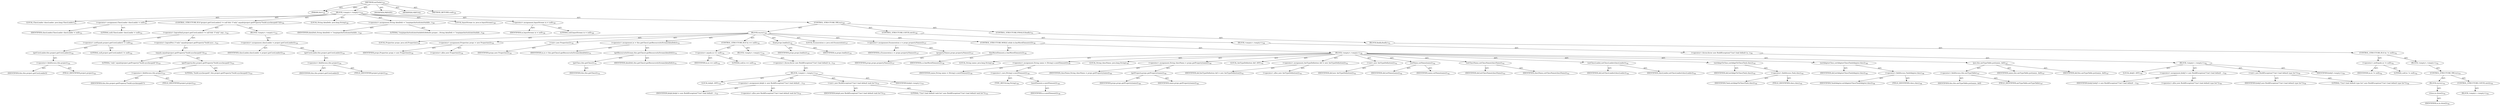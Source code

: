 digraph "initTasks" {  
"111669149726" [label = <(METHOD,initTasks)<SUB>720</SUB>> ]
"115964117007" [label = <(PARAM,this)<SUB>720</SUB>> ]
"25769803862" [label = <(BLOCK,&lt;empty&gt;,&lt;empty&gt;)<SUB>720</SUB>> ]
"94489280554" [label = <(LOCAL,ClassLoader classLoader: java.lang.ClassLoader)<SUB>721</SUB>> ]
"30064771452" [label = <(&lt;operator&gt;.assignment,ClassLoader classLoader = null)<SUB>721</SUB>> ]
"68719477090" [label = <(IDENTIFIER,classLoader,ClassLoader classLoader = null)<SUB>721</SUB>> ]
"90194313271" [label = <(LITERAL,null,ClassLoader classLoader = null)<SUB>721</SUB>> ]
"47244640296" [label = <(CONTROL_STRUCTURE,IF,if (project.getCoreLoader() != null &amp;&amp; !(&quot;only&quot;.equals(project.getProperty(&quot;build.sysclasspath&quot;)))))<SUB>722</SUB>> ]
"30064771453" [label = <(&lt;operator&gt;.logicalAnd,project.getCoreLoader() != null &amp;&amp; !(&quot;only&quot;.equ...)<SUB>722</SUB>> ]
"30064771454" [label = <(&lt;operator&gt;.notEquals,project.getCoreLoader() != null)<SUB>722</SUB>> ]
"30064771455" [label = <(getCoreLoader,this.project.getCoreLoader())<SUB>722</SUB>> ]
"30064771456" [label = <(&lt;operator&gt;.fieldAccess,this.project)<SUB>722</SUB>> ]
"68719477091" [label = <(IDENTIFIER,this,this.project.getCoreLoader())> ]
"55834574944" [label = <(FIELD_IDENTIFIER,project,project)<SUB>722</SUB>> ]
"90194313272" [label = <(LITERAL,null,project.getCoreLoader() != null)<SUB>722</SUB>> ]
"30064771457" [label = <(&lt;operator&gt;.logicalNot,!(&quot;only&quot;.equals(project.getProperty(&quot;build.sysc...)<SUB>723</SUB>> ]
"30064771458" [label = <(equals,equals(project.getProperty(&quot;build.sysclasspath&quot;)))<SUB>723</SUB>> ]
"90194313273" [label = <(LITERAL,&quot;only&quot;,equals(project.getProperty(&quot;build.sysclasspath&quot;)))<SUB>723</SUB>> ]
"30064771459" [label = <(getProperty,this.project.getProperty(&quot;build.sysclasspath&quot;))<SUB>723</SUB>> ]
"30064771460" [label = <(&lt;operator&gt;.fieldAccess,this.project)<SUB>723</SUB>> ]
"68719477092" [label = <(IDENTIFIER,this,this.project.getProperty(&quot;build.sysclasspath&quot;))> ]
"55834574945" [label = <(FIELD_IDENTIFIER,project,project)<SUB>723</SUB>> ]
"90194313274" [label = <(LITERAL,&quot;build.sysclasspath&quot;,this.project.getProperty(&quot;build.sysclasspath&quot;))<SUB>723</SUB>> ]
"25769803863" [label = <(BLOCK,&lt;empty&gt;,&lt;empty&gt;)<SUB>723</SUB>> ]
"30064771461" [label = <(&lt;operator&gt;.assignment,classLoader = project.getCoreLoader())<SUB>724</SUB>> ]
"68719477093" [label = <(IDENTIFIER,classLoader,classLoader = project.getCoreLoader())<SUB>724</SUB>> ]
"30064771462" [label = <(getCoreLoader,this.project.getCoreLoader())<SUB>724</SUB>> ]
"30064771463" [label = <(&lt;operator&gt;.fieldAccess,this.project)<SUB>724</SUB>> ]
"68719477094" [label = <(IDENTIFIER,this,this.project.getCoreLoader())> ]
"55834574946" [label = <(FIELD_IDENTIFIER,project,project)<SUB>724</SUB>> ]
"94489280555" [label = <(LOCAL,String dataDefs: java.lang.String)<SUB>726</SUB>> ]
"30064771464" [label = <(&lt;operator&gt;.assignment,String dataDefs = &quot;/org/apache/tools/ant/taskde...)<SUB>726</SUB>> ]
"68719477095" [label = <(IDENTIFIER,dataDefs,String dataDefs = &quot;/org/apache/tools/ant/taskde...)<SUB>726</SUB>> ]
"90194313275" [label = <(LITERAL,&quot;/org/apache/tools/ant/taskdefs/defaults.proper...,String dataDefs = &quot;/org/apache/tools/ant/taskde...)<SUB>726</SUB>> ]
"94489280556" [label = <(LOCAL,InputStream in: java.io.InputStream)<SUB>728</SUB>> ]
"30064771465" [label = <(&lt;operator&gt;.assignment,InputStream in = null)<SUB>728</SUB>> ]
"68719477096" [label = <(IDENTIFIER,in,InputStream in = null)<SUB>728</SUB>> ]
"90194313276" [label = <(LITERAL,null,InputStream in = null)<SUB>728</SUB>> ]
"47244640297" [label = <(CONTROL_STRUCTURE,TRY,try)<SUB>729</SUB>> ]
"25769803864" [label = <(BLOCK,try,try)<SUB>729</SUB>> ]
"94489280557" [label = <(LOCAL,Properties props: java.util.Properties)<SUB>730</SUB>> ]
"30064771466" [label = <(&lt;operator&gt;.assignment,Properties props = new Properties())<SUB>730</SUB>> ]
"68719477097" [label = <(IDENTIFIER,props,Properties props = new Properties())<SUB>730</SUB>> ]
"30064771467" [label = <(&lt;operator&gt;.alloc,new Properties())<SUB>730</SUB>> ]
"30064771468" [label = <(&lt;init&gt;,new Properties())<SUB>730</SUB>> ]
"68719477098" [label = <(IDENTIFIER,props,new Properties())<SUB>730</SUB>> ]
"30064771469" [label = <(&lt;operator&gt;.assignment,in = this.getClass().getResourceAsStream(dataDefs))<SUB>731</SUB>> ]
"68719477099" [label = <(IDENTIFIER,in,in = this.getClass().getResourceAsStream(dataDefs))<SUB>731</SUB>> ]
"30064771470" [label = <(getResourceAsStream,this.getClass().getResourceAsStream(dataDefs))<SUB>731</SUB>> ]
"30064771471" [label = <(getClass,this.getClass())<SUB>731</SUB>> ]
"68719476762" [label = <(IDENTIFIER,this,this.getClass())<SUB>731</SUB>> ]
"68719477100" [label = <(IDENTIFIER,dataDefs,this.getClass().getResourceAsStream(dataDefs))<SUB>731</SUB>> ]
"47244640298" [label = <(CONTROL_STRUCTURE,IF,if (in == null))<SUB>732</SUB>> ]
"30064771472" [label = <(&lt;operator&gt;.equals,in == null)<SUB>732</SUB>> ]
"68719477101" [label = <(IDENTIFIER,in,in == null)<SUB>732</SUB>> ]
"90194313277" [label = <(LITERAL,null,in == null)<SUB>732</SUB>> ]
"25769803865" [label = <(BLOCK,&lt;empty&gt;,&lt;empty&gt;)<SUB>732</SUB>> ]
"30064771473" [label = <(&lt;operator&gt;.throw,throw new BuildException(&quot;Can't load default ta...)<SUB>733</SUB>> ]
"25769803866" [label = <(BLOCK,&lt;empty&gt;,&lt;empty&gt;)<SUB>733</SUB>> ]
"94489280558" [label = <(LOCAL,$obj4: ANY)<SUB>733</SUB>> ]
"30064771474" [label = <(&lt;operator&gt;.assignment,$obj4 = new BuildException(&quot;Can't load default ...)<SUB>733</SUB>> ]
"68719477102" [label = <(IDENTIFIER,$obj4,$obj4 = new BuildException(&quot;Can't load default ...)<SUB>733</SUB>> ]
"30064771475" [label = <(&lt;operator&gt;.alloc,new BuildException(&quot;Can't load default task list&quot;))<SUB>733</SUB>> ]
"30064771476" [label = <(&lt;init&gt;,new BuildException(&quot;Can't load default task list&quot;))<SUB>733</SUB>> ]
"68719477103" [label = <(IDENTIFIER,$obj4,new BuildException(&quot;Can't load default task list&quot;))<SUB>733</SUB>> ]
"90194313278" [label = <(LITERAL,&quot;Can't load default task list&quot;,new BuildException(&quot;Can't load default task list&quot;))<SUB>733</SUB>> ]
"68719477104" [label = <(IDENTIFIER,$obj4,&lt;empty&gt;)<SUB>733</SUB>> ]
"30064771477" [label = <(load,props.load(in))<SUB>735</SUB>> ]
"68719477105" [label = <(IDENTIFIER,props,props.load(in))<SUB>735</SUB>> ]
"68719477106" [label = <(IDENTIFIER,in,props.load(in))<SUB>735</SUB>> ]
"94489280559" [label = <(LOCAL,Enumeration e: java.util.Enumeration)<SUB>737</SUB>> ]
"30064771478" [label = <(&lt;operator&gt;.assignment,Enumeration e = props.propertyNames())<SUB>737</SUB>> ]
"68719477107" [label = <(IDENTIFIER,e,Enumeration e = props.propertyNames())<SUB>737</SUB>> ]
"30064771479" [label = <(propertyNames,props.propertyNames())<SUB>737</SUB>> ]
"68719477108" [label = <(IDENTIFIER,props,props.propertyNames())<SUB>737</SUB>> ]
"47244640299" [label = <(CONTROL_STRUCTURE,WHILE,while (e.hasMoreElements()))<SUB>738</SUB>> ]
"30064771480" [label = <(hasMoreElements,e.hasMoreElements())<SUB>738</SUB>> ]
"68719477109" [label = <(IDENTIFIER,e,e.hasMoreElements())<SUB>738</SUB>> ]
"25769803867" [label = <(BLOCK,&lt;empty&gt;,&lt;empty&gt;)<SUB>738</SUB>> ]
"94489280560" [label = <(LOCAL,String name: java.lang.String)<SUB>739</SUB>> ]
"30064771481" [label = <(&lt;operator&gt;.assignment,String name = (String) e.nextElement())<SUB>739</SUB>> ]
"68719477110" [label = <(IDENTIFIER,name,String name = (String) e.nextElement())<SUB>739</SUB>> ]
"30064771482" [label = <(&lt;operator&gt;.cast,(String) e.nextElement())<SUB>739</SUB>> ]
"180388626447" [label = <(TYPE_REF,String,String)<SUB>739</SUB>> ]
"30064771483" [label = <(nextElement,e.nextElement())<SUB>739</SUB>> ]
"68719477111" [label = <(IDENTIFIER,e,e.nextElement())<SUB>739</SUB>> ]
"94489280561" [label = <(LOCAL,String className: java.lang.String)<SUB>740</SUB>> ]
"30064771484" [label = <(&lt;operator&gt;.assignment,String className = props.getProperty(name))<SUB>740</SUB>> ]
"68719477112" [label = <(IDENTIFIER,className,String className = props.getProperty(name))<SUB>740</SUB>> ]
"30064771485" [label = <(getProperty,props.getProperty(name))<SUB>740</SUB>> ]
"68719477113" [label = <(IDENTIFIER,props,props.getProperty(name))<SUB>740</SUB>> ]
"68719477114" [label = <(IDENTIFIER,name,props.getProperty(name))<SUB>740</SUB>> ]
"94489280562" [label = <(LOCAL,AntTypeDefinition def: ANY)<SUB>741</SUB>> ]
"30064771486" [label = <(&lt;operator&gt;.assignment,AntTypeDefinition def = new AntTypeDefinition())<SUB>741</SUB>> ]
"68719477115" [label = <(IDENTIFIER,def,AntTypeDefinition def = new AntTypeDefinition())<SUB>741</SUB>> ]
"30064771487" [label = <(&lt;operator&gt;.alloc,new AntTypeDefinition())<SUB>741</SUB>> ]
"30064771488" [label = <(&lt;init&gt;,new AntTypeDefinition())<SUB>741</SUB>> ]
"68719477116" [label = <(IDENTIFIER,def,new AntTypeDefinition())<SUB>741</SUB>> ]
"30064771489" [label = <(setName,setName(name))<SUB>742</SUB>> ]
"68719477117" [label = <(IDENTIFIER,def,setName(name))<SUB>742</SUB>> ]
"68719477118" [label = <(IDENTIFIER,name,setName(name))<SUB>742</SUB>> ]
"30064771490" [label = <(setClassName,setClassName(className))<SUB>743</SUB>> ]
"68719477119" [label = <(IDENTIFIER,def,setClassName(className))<SUB>743</SUB>> ]
"68719477120" [label = <(IDENTIFIER,className,setClassName(className))<SUB>743</SUB>> ]
"30064771491" [label = <(setClassLoader,setClassLoader(classLoader))<SUB>744</SUB>> ]
"68719477121" [label = <(IDENTIFIER,def,setClassLoader(classLoader))<SUB>744</SUB>> ]
"68719477122" [label = <(IDENTIFIER,classLoader,setClassLoader(classLoader))<SUB>744</SUB>> ]
"30064771492" [label = <(setAdaptToClass,setAdaptToClass(Task.class))<SUB>745</SUB>> ]
"68719477123" [label = <(IDENTIFIER,def,setAdaptToClass(Task.class))<SUB>745</SUB>> ]
"30064771493" [label = <(&lt;operator&gt;.fieldAccess,Task.class)<SUB>745</SUB>> ]
"68719477124" [label = <(IDENTIFIER,Task,setAdaptToClass(Task.class))<SUB>745</SUB>> ]
"55834574947" [label = <(FIELD_IDENTIFIER,class,class)<SUB>745</SUB>> ]
"30064771494" [label = <(setAdapterClass,setAdapterClass(TaskAdapter.class))<SUB>746</SUB>> ]
"68719477125" [label = <(IDENTIFIER,def,setAdapterClass(TaskAdapter.class))<SUB>746</SUB>> ]
"30064771495" [label = <(&lt;operator&gt;.fieldAccess,TaskAdapter.class)<SUB>746</SUB>> ]
"68719477126" [label = <(IDENTIFIER,TaskAdapter,setAdapterClass(TaskAdapter.class))<SUB>746</SUB>> ]
"55834574948" [label = <(FIELD_IDENTIFIER,class,class)<SUB>746</SUB>> ]
"30064771496" [label = <(put,this.antTypeTable.put(name, def))<SUB>747</SUB>> ]
"30064771497" [label = <(&lt;operator&gt;.fieldAccess,this.antTypeTable)<SUB>747</SUB>> ]
"68719477127" [label = <(IDENTIFIER,this,this.antTypeTable.put(name, def))> ]
"55834574949" [label = <(FIELD_IDENTIFIER,antTypeTable,antTypeTable)<SUB>747</SUB>> ]
"68719477128" [label = <(IDENTIFIER,name,this.antTypeTable.put(name, def))<SUB>747</SUB>> ]
"68719477129" [label = <(IDENTIFIER,def,this.antTypeTable.put(name, def))<SUB>747</SUB>> ]
"47244640300" [label = <(CONTROL_STRUCTURE,CATCH,catch)<SUB>749</SUB>> ]
"25769803868" [label = <(BLOCK,&lt;empty&gt;,&lt;empty&gt;)<SUB>749</SUB>> ]
"30064771498" [label = <(&lt;operator&gt;.throw,throw new BuildException(&quot;Can't load default ty...)<SUB>750</SUB>> ]
"25769803869" [label = <(BLOCK,&lt;empty&gt;,&lt;empty&gt;)<SUB>750</SUB>> ]
"94489280563" [label = <(LOCAL,$obj5: ANY)<SUB>750</SUB>> ]
"30064771499" [label = <(&lt;operator&gt;.assignment,$obj5 = new BuildException(&quot;Can't load default ...)<SUB>750</SUB>> ]
"68719477130" [label = <(IDENTIFIER,$obj5,$obj5 = new BuildException(&quot;Can't load default ...)<SUB>750</SUB>> ]
"30064771500" [label = <(&lt;operator&gt;.alloc,new BuildException(&quot;Can't load default type list&quot;))<SUB>750</SUB>> ]
"30064771501" [label = <(&lt;init&gt;,new BuildException(&quot;Can't load default type list&quot;))<SUB>750</SUB>> ]
"68719477131" [label = <(IDENTIFIER,$obj5,new BuildException(&quot;Can't load default type list&quot;))<SUB>750</SUB>> ]
"90194313279" [label = <(LITERAL,&quot;Can't load default type list&quot;,new BuildException(&quot;Can't load default type list&quot;))<SUB>750</SUB>> ]
"68719477132" [label = <(IDENTIFIER,$obj5,&lt;empty&gt;)<SUB>750</SUB>> ]
"47244640301" [label = <(CONTROL_STRUCTURE,FINALLY,finally)<SUB>751</SUB>> ]
"25769803870" [label = <(BLOCK,finally,finally)<SUB>751</SUB>> ]
"47244640302" [label = <(CONTROL_STRUCTURE,IF,if (in != null))<SUB>752</SUB>> ]
"30064771502" [label = <(&lt;operator&gt;.notEquals,in != null)<SUB>752</SUB>> ]
"68719477133" [label = <(IDENTIFIER,in,in != null)<SUB>752</SUB>> ]
"90194313280" [label = <(LITERAL,null,in != null)<SUB>752</SUB>> ]
"25769803871" [label = <(BLOCK,&lt;empty&gt;,&lt;empty&gt;)<SUB>752</SUB>> ]
"47244640303" [label = <(CONTROL_STRUCTURE,TRY,try)<SUB>753</SUB>> ]
"25769803872" [label = <(BLOCK,try,try)<SUB>753</SUB>> ]
"30064771503" [label = <(close,in.close())<SUB>754</SUB>> ]
"68719477134" [label = <(IDENTIFIER,in,in.close())<SUB>754</SUB>> ]
"47244640304" [label = <(CONTROL_STRUCTURE,CATCH,catch)<SUB>755</SUB>> ]
"25769803873" [label = <(BLOCK,&lt;empty&gt;,&lt;empty&gt;)<SUB>755</SUB>> ]
"133143986254" [label = <(MODIFIER,PRIVATE)> ]
"133143986255" [label = <(MODIFIER,VIRTUAL)> ]
"128849018910" [label = <(METHOD_RETURN,void)<SUB>720</SUB>> ]
  "111669149726" -> "115964117007"  [ label = "AST: "] 
  "111669149726" -> "25769803862"  [ label = "AST: "] 
  "111669149726" -> "133143986254"  [ label = "AST: "] 
  "111669149726" -> "133143986255"  [ label = "AST: "] 
  "111669149726" -> "128849018910"  [ label = "AST: "] 
  "25769803862" -> "94489280554"  [ label = "AST: "] 
  "25769803862" -> "30064771452"  [ label = "AST: "] 
  "25769803862" -> "47244640296"  [ label = "AST: "] 
  "25769803862" -> "94489280555"  [ label = "AST: "] 
  "25769803862" -> "30064771464"  [ label = "AST: "] 
  "25769803862" -> "94489280556"  [ label = "AST: "] 
  "25769803862" -> "30064771465"  [ label = "AST: "] 
  "25769803862" -> "47244640297"  [ label = "AST: "] 
  "30064771452" -> "68719477090"  [ label = "AST: "] 
  "30064771452" -> "90194313271"  [ label = "AST: "] 
  "47244640296" -> "30064771453"  [ label = "AST: "] 
  "47244640296" -> "25769803863"  [ label = "AST: "] 
  "30064771453" -> "30064771454"  [ label = "AST: "] 
  "30064771453" -> "30064771457"  [ label = "AST: "] 
  "30064771454" -> "30064771455"  [ label = "AST: "] 
  "30064771454" -> "90194313272"  [ label = "AST: "] 
  "30064771455" -> "30064771456"  [ label = "AST: "] 
  "30064771456" -> "68719477091"  [ label = "AST: "] 
  "30064771456" -> "55834574944"  [ label = "AST: "] 
  "30064771457" -> "30064771458"  [ label = "AST: "] 
  "30064771458" -> "90194313273"  [ label = "AST: "] 
  "30064771458" -> "30064771459"  [ label = "AST: "] 
  "30064771459" -> "30064771460"  [ label = "AST: "] 
  "30064771459" -> "90194313274"  [ label = "AST: "] 
  "30064771460" -> "68719477092"  [ label = "AST: "] 
  "30064771460" -> "55834574945"  [ label = "AST: "] 
  "25769803863" -> "30064771461"  [ label = "AST: "] 
  "30064771461" -> "68719477093"  [ label = "AST: "] 
  "30064771461" -> "30064771462"  [ label = "AST: "] 
  "30064771462" -> "30064771463"  [ label = "AST: "] 
  "30064771463" -> "68719477094"  [ label = "AST: "] 
  "30064771463" -> "55834574946"  [ label = "AST: "] 
  "30064771464" -> "68719477095"  [ label = "AST: "] 
  "30064771464" -> "90194313275"  [ label = "AST: "] 
  "30064771465" -> "68719477096"  [ label = "AST: "] 
  "30064771465" -> "90194313276"  [ label = "AST: "] 
  "47244640297" -> "25769803864"  [ label = "AST: "] 
  "47244640297" -> "47244640300"  [ label = "AST: "] 
  "47244640297" -> "47244640301"  [ label = "AST: "] 
  "25769803864" -> "94489280557"  [ label = "AST: "] 
  "25769803864" -> "30064771466"  [ label = "AST: "] 
  "25769803864" -> "30064771468"  [ label = "AST: "] 
  "25769803864" -> "30064771469"  [ label = "AST: "] 
  "25769803864" -> "47244640298"  [ label = "AST: "] 
  "25769803864" -> "30064771477"  [ label = "AST: "] 
  "25769803864" -> "94489280559"  [ label = "AST: "] 
  "25769803864" -> "30064771478"  [ label = "AST: "] 
  "25769803864" -> "47244640299"  [ label = "AST: "] 
  "30064771466" -> "68719477097"  [ label = "AST: "] 
  "30064771466" -> "30064771467"  [ label = "AST: "] 
  "30064771468" -> "68719477098"  [ label = "AST: "] 
  "30064771469" -> "68719477099"  [ label = "AST: "] 
  "30064771469" -> "30064771470"  [ label = "AST: "] 
  "30064771470" -> "30064771471"  [ label = "AST: "] 
  "30064771470" -> "68719477100"  [ label = "AST: "] 
  "30064771471" -> "68719476762"  [ label = "AST: "] 
  "47244640298" -> "30064771472"  [ label = "AST: "] 
  "47244640298" -> "25769803865"  [ label = "AST: "] 
  "30064771472" -> "68719477101"  [ label = "AST: "] 
  "30064771472" -> "90194313277"  [ label = "AST: "] 
  "25769803865" -> "30064771473"  [ label = "AST: "] 
  "30064771473" -> "25769803866"  [ label = "AST: "] 
  "25769803866" -> "94489280558"  [ label = "AST: "] 
  "25769803866" -> "30064771474"  [ label = "AST: "] 
  "25769803866" -> "30064771476"  [ label = "AST: "] 
  "25769803866" -> "68719477104"  [ label = "AST: "] 
  "30064771474" -> "68719477102"  [ label = "AST: "] 
  "30064771474" -> "30064771475"  [ label = "AST: "] 
  "30064771476" -> "68719477103"  [ label = "AST: "] 
  "30064771476" -> "90194313278"  [ label = "AST: "] 
  "30064771477" -> "68719477105"  [ label = "AST: "] 
  "30064771477" -> "68719477106"  [ label = "AST: "] 
  "30064771478" -> "68719477107"  [ label = "AST: "] 
  "30064771478" -> "30064771479"  [ label = "AST: "] 
  "30064771479" -> "68719477108"  [ label = "AST: "] 
  "47244640299" -> "30064771480"  [ label = "AST: "] 
  "47244640299" -> "25769803867"  [ label = "AST: "] 
  "30064771480" -> "68719477109"  [ label = "AST: "] 
  "25769803867" -> "94489280560"  [ label = "AST: "] 
  "25769803867" -> "30064771481"  [ label = "AST: "] 
  "25769803867" -> "94489280561"  [ label = "AST: "] 
  "25769803867" -> "30064771484"  [ label = "AST: "] 
  "25769803867" -> "94489280562"  [ label = "AST: "] 
  "25769803867" -> "30064771486"  [ label = "AST: "] 
  "25769803867" -> "30064771488"  [ label = "AST: "] 
  "25769803867" -> "30064771489"  [ label = "AST: "] 
  "25769803867" -> "30064771490"  [ label = "AST: "] 
  "25769803867" -> "30064771491"  [ label = "AST: "] 
  "25769803867" -> "30064771492"  [ label = "AST: "] 
  "25769803867" -> "30064771494"  [ label = "AST: "] 
  "25769803867" -> "30064771496"  [ label = "AST: "] 
  "30064771481" -> "68719477110"  [ label = "AST: "] 
  "30064771481" -> "30064771482"  [ label = "AST: "] 
  "30064771482" -> "180388626447"  [ label = "AST: "] 
  "30064771482" -> "30064771483"  [ label = "AST: "] 
  "30064771483" -> "68719477111"  [ label = "AST: "] 
  "30064771484" -> "68719477112"  [ label = "AST: "] 
  "30064771484" -> "30064771485"  [ label = "AST: "] 
  "30064771485" -> "68719477113"  [ label = "AST: "] 
  "30064771485" -> "68719477114"  [ label = "AST: "] 
  "30064771486" -> "68719477115"  [ label = "AST: "] 
  "30064771486" -> "30064771487"  [ label = "AST: "] 
  "30064771488" -> "68719477116"  [ label = "AST: "] 
  "30064771489" -> "68719477117"  [ label = "AST: "] 
  "30064771489" -> "68719477118"  [ label = "AST: "] 
  "30064771490" -> "68719477119"  [ label = "AST: "] 
  "30064771490" -> "68719477120"  [ label = "AST: "] 
  "30064771491" -> "68719477121"  [ label = "AST: "] 
  "30064771491" -> "68719477122"  [ label = "AST: "] 
  "30064771492" -> "68719477123"  [ label = "AST: "] 
  "30064771492" -> "30064771493"  [ label = "AST: "] 
  "30064771493" -> "68719477124"  [ label = "AST: "] 
  "30064771493" -> "55834574947"  [ label = "AST: "] 
  "30064771494" -> "68719477125"  [ label = "AST: "] 
  "30064771494" -> "30064771495"  [ label = "AST: "] 
  "30064771495" -> "68719477126"  [ label = "AST: "] 
  "30064771495" -> "55834574948"  [ label = "AST: "] 
  "30064771496" -> "30064771497"  [ label = "AST: "] 
  "30064771496" -> "68719477128"  [ label = "AST: "] 
  "30064771496" -> "68719477129"  [ label = "AST: "] 
  "30064771497" -> "68719477127"  [ label = "AST: "] 
  "30064771497" -> "55834574949"  [ label = "AST: "] 
  "47244640300" -> "25769803868"  [ label = "AST: "] 
  "25769803868" -> "30064771498"  [ label = "AST: "] 
  "30064771498" -> "25769803869"  [ label = "AST: "] 
  "25769803869" -> "94489280563"  [ label = "AST: "] 
  "25769803869" -> "30064771499"  [ label = "AST: "] 
  "25769803869" -> "30064771501"  [ label = "AST: "] 
  "25769803869" -> "68719477132"  [ label = "AST: "] 
  "30064771499" -> "68719477130"  [ label = "AST: "] 
  "30064771499" -> "30064771500"  [ label = "AST: "] 
  "30064771501" -> "68719477131"  [ label = "AST: "] 
  "30064771501" -> "90194313279"  [ label = "AST: "] 
  "47244640301" -> "25769803870"  [ label = "AST: "] 
  "25769803870" -> "47244640302"  [ label = "AST: "] 
  "47244640302" -> "30064771502"  [ label = "AST: "] 
  "47244640302" -> "25769803871"  [ label = "AST: "] 
  "30064771502" -> "68719477133"  [ label = "AST: "] 
  "30064771502" -> "90194313280"  [ label = "AST: "] 
  "25769803871" -> "47244640303"  [ label = "AST: "] 
  "47244640303" -> "25769803872"  [ label = "AST: "] 
  "47244640303" -> "47244640304"  [ label = "AST: "] 
  "25769803872" -> "30064771503"  [ label = "AST: "] 
  "30064771503" -> "68719477134"  [ label = "AST: "] 
  "47244640304" -> "25769803873"  [ label = "AST: "] 
  "111669149726" -> "115964117007"  [ label = "DDG: "] 
}
